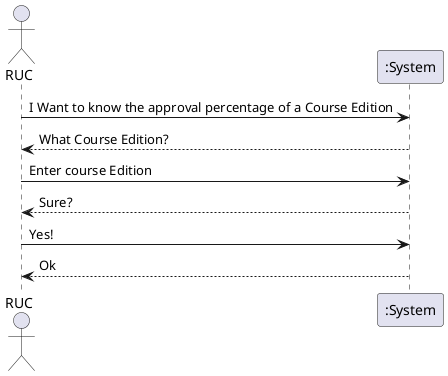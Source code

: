 @startuml
actor RUC
participant ":System" as System

RUC -> System  : I Want to know the approval percentage of a Course Edition
System --> RUC  : What Course Edition?
RUC -> System  : Enter course Edition
System --> RUC  : Sure?
RUC -> System  : Yes!
System --> RUC  : Ok
@enduml
